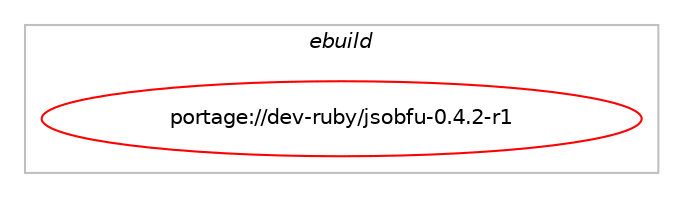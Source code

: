 digraph prolog {

# *************
# Graph options
# *************

newrank=true;
concentrate=true;
compound=true;
graph [rankdir=LR,fontname=Helvetica,fontsize=10,ranksep=1.5];#, ranksep=2.5, nodesep=0.2];
edge  [arrowhead=vee];
node  [fontname=Helvetica,fontsize=10];

# **********
# The ebuild
# **********

subgraph cluster_leftcol {
color=gray;
label=<<i>ebuild</i>>;
id [label="portage://dev-ruby/jsobfu-0.4.2-r1", color=red, width=4, href="../dev-ruby/jsobfu-0.4.2-r1.svg"];
}

# ****************
# The dependencies
# ****************

subgraph cluster_midcol {
color=gray;
label=<<i>dependencies</i>>;
subgraph cluster_compile {
fillcolor="#eeeeee";
style=filled;
label=<<i>compile</i>>;
# *** BEGIN UNKNOWN DEPENDENCY TYPE (TODO) ***
# id -> equal(use_conditional_group(positive,ruby_targets_ruby31,portage://dev-ruby/jsobfu-0.4.2-r1,[package_dependency(portage://dev-ruby/jsobfu-0.4.2-r1,install,no,dev-lang,ruby,none,[,,],[slot(3.1)],[])]))
# *** END UNKNOWN DEPENDENCY TYPE (TODO) ***

# *** BEGIN UNKNOWN DEPENDENCY TYPE (TODO) ***
# id -> equal(use_conditional_group(positive,ruby_targets_ruby31,portage://dev-ruby/jsobfu-0.4.2-r1,[package_dependency(portage://dev-ruby/jsobfu-0.4.2-r1,install,no,virtual,rubygems,none,[,,],[],[use(enable(ruby_targets_ruby31),negative)])]))
# *** END UNKNOWN DEPENDENCY TYPE (TODO) ***

# *** BEGIN UNKNOWN DEPENDENCY TYPE (TODO) ***
# id -> equal(use_conditional_group(positive,ruby_targets_ruby32,portage://dev-ruby/jsobfu-0.4.2-r1,[package_dependency(portage://dev-ruby/jsobfu-0.4.2-r1,install,no,dev-lang,ruby,none,[,,],[slot(3.2)],[])]))
# *** END UNKNOWN DEPENDENCY TYPE (TODO) ***

# *** BEGIN UNKNOWN DEPENDENCY TYPE (TODO) ***
# id -> equal(use_conditional_group(positive,ruby_targets_ruby32,portage://dev-ruby/jsobfu-0.4.2-r1,[package_dependency(portage://dev-ruby/jsobfu-0.4.2-r1,install,no,virtual,rubygems,none,[,,],[],[use(enable(ruby_targets_ruby32),negative)])]))
# *** END UNKNOWN DEPENDENCY TYPE (TODO) ***

# *** BEGIN UNKNOWN DEPENDENCY TYPE (TODO) ***
# id -> equal(use_conditional_group(positive,ruby_targets_ruby33,portage://dev-ruby/jsobfu-0.4.2-r1,[package_dependency(portage://dev-ruby/jsobfu-0.4.2-r1,install,no,dev-lang,ruby,none,[,,],[slot(3.3)],[])]))
# *** END UNKNOWN DEPENDENCY TYPE (TODO) ***

# *** BEGIN UNKNOWN DEPENDENCY TYPE (TODO) ***
# id -> equal(use_conditional_group(positive,ruby_targets_ruby33,portage://dev-ruby/jsobfu-0.4.2-r1,[package_dependency(portage://dev-ruby/jsobfu-0.4.2-r1,install,no,virtual,rubygems,none,[,,],[],[use(enable(ruby_targets_ruby33),negative)])]))
# *** END UNKNOWN DEPENDENCY TYPE (TODO) ***

}
subgraph cluster_compileandrun {
fillcolor="#eeeeee";
style=filled;
label=<<i>compile and run</i>>;
}
subgraph cluster_run {
fillcolor="#eeeeee";
style=filled;
label=<<i>run</i>>;
# *** BEGIN UNKNOWN DEPENDENCY TYPE (TODO) ***
# id -> equal(use_conditional_group(positive,ruby_targets_ruby31,portage://dev-ruby/jsobfu-0.4.2-r1,[package_dependency(portage://dev-ruby/jsobfu-0.4.2-r1,run,no,dev-lang,ruby,none,[,,],[slot(3.1)],[])]))
# *** END UNKNOWN DEPENDENCY TYPE (TODO) ***

# *** BEGIN UNKNOWN DEPENDENCY TYPE (TODO) ***
# id -> equal(use_conditional_group(positive,ruby_targets_ruby31,portage://dev-ruby/jsobfu-0.4.2-r1,[package_dependency(portage://dev-ruby/jsobfu-0.4.2-r1,run,no,virtual,rubygems,none,[,,],[],[use(enable(ruby_targets_ruby31),negative)])]))
# *** END UNKNOWN DEPENDENCY TYPE (TODO) ***

# *** BEGIN UNKNOWN DEPENDENCY TYPE (TODO) ***
# id -> equal(use_conditional_group(positive,ruby_targets_ruby31,portage://dev-ruby/jsobfu-0.4.2-r1,[package_dependency(portage://dev-ruby/jsobfu-0.4.2-r1,run,weak,dev-ruby,jsobfu,none,[,,],[slot(0)],[use(enable(ruby_targets_ruby31),negative)]),package_dependency(portage://dev-ruby/jsobfu-0.4.2-r1,run,no,dev-ruby,rkelly-remix,greaterequal,[0.0.6,,,0.0.6],[slot(0)],[use(enable(ruby_targets_ruby31),negative)])]))
# *** END UNKNOWN DEPENDENCY TYPE (TODO) ***

# *** BEGIN UNKNOWN DEPENDENCY TYPE (TODO) ***
# id -> equal(use_conditional_group(positive,ruby_targets_ruby32,portage://dev-ruby/jsobfu-0.4.2-r1,[package_dependency(portage://dev-ruby/jsobfu-0.4.2-r1,run,no,dev-lang,ruby,none,[,,],[slot(3.2)],[])]))
# *** END UNKNOWN DEPENDENCY TYPE (TODO) ***

# *** BEGIN UNKNOWN DEPENDENCY TYPE (TODO) ***
# id -> equal(use_conditional_group(positive,ruby_targets_ruby32,portage://dev-ruby/jsobfu-0.4.2-r1,[package_dependency(portage://dev-ruby/jsobfu-0.4.2-r1,run,no,virtual,rubygems,none,[,,],[],[use(enable(ruby_targets_ruby32),negative)])]))
# *** END UNKNOWN DEPENDENCY TYPE (TODO) ***

# *** BEGIN UNKNOWN DEPENDENCY TYPE (TODO) ***
# id -> equal(use_conditional_group(positive,ruby_targets_ruby32,portage://dev-ruby/jsobfu-0.4.2-r1,[package_dependency(portage://dev-ruby/jsobfu-0.4.2-r1,run,weak,dev-ruby,jsobfu,none,[,,],[slot(0)],[use(enable(ruby_targets_ruby32),negative)]),package_dependency(portage://dev-ruby/jsobfu-0.4.2-r1,run,no,dev-ruby,rkelly-remix,greaterequal,[0.0.6,,,0.0.6],[slot(0)],[use(enable(ruby_targets_ruby32),negative)])]))
# *** END UNKNOWN DEPENDENCY TYPE (TODO) ***

# *** BEGIN UNKNOWN DEPENDENCY TYPE (TODO) ***
# id -> equal(use_conditional_group(positive,ruby_targets_ruby33,portage://dev-ruby/jsobfu-0.4.2-r1,[package_dependency(portage://dev-ruby/jsobfu-0.4.2-r1,run,no,dev-lang,ruby,none,[,,],[slot(3.3)],[])]))
# *** END UNKNOWN DEPENDENCY TYPE (TODO) ***

# *** BEGIN UNKNOWN DEPENDENCY TYPE (TODO) ***
# id -> equal(use_conditional_group(positive,ruby_targets_ruby33,portage://dev-ruby/jsobfu-0.4.2-r1,[package_dependency(portage://dev-ruby/jsobfu-0.4.2-r1,run,no,virtual,rubygems,none,[,,],[],[use(enable(ruby_targets_ruby33),negative)])]))
# *** END UNKNOWN DEPENDENCY TYPE (TODO) ***

# *** BEGIN UNKNOWN DEPENDENCY TYPE (TODO) ***
# id -> equal(use_conditional_group(positive,ruby_targets_ruby33,portage://dev-ruby/jsobfu-0.4.2-r1,[package_dependency(portage://dev-ruby/jsobfu-0.4.2-r1,run,weak,dev-ruby,jsobfu,none,[,,],[slot(0)],[use(enable(ruby_targets_ruby33),negative)]),package_dependency(portage://dev-ruby/jsobfu-0.4.2-r1,run,no,dev-ruby,rkelly-remix,greaterequal,[0.0.6,,,0.0.6],[slot(0)],[use(enable(ruby_targets_ruby33),negative)])]))
# *** END UNKNOWN DEPENDENCY TYPE (TODO) ***

}
}

# **************
# The candidates
# **************

subgraph cluster_choices {
rank=same;
color=gray;
label=<<i>candidates</i>>;

}

}
